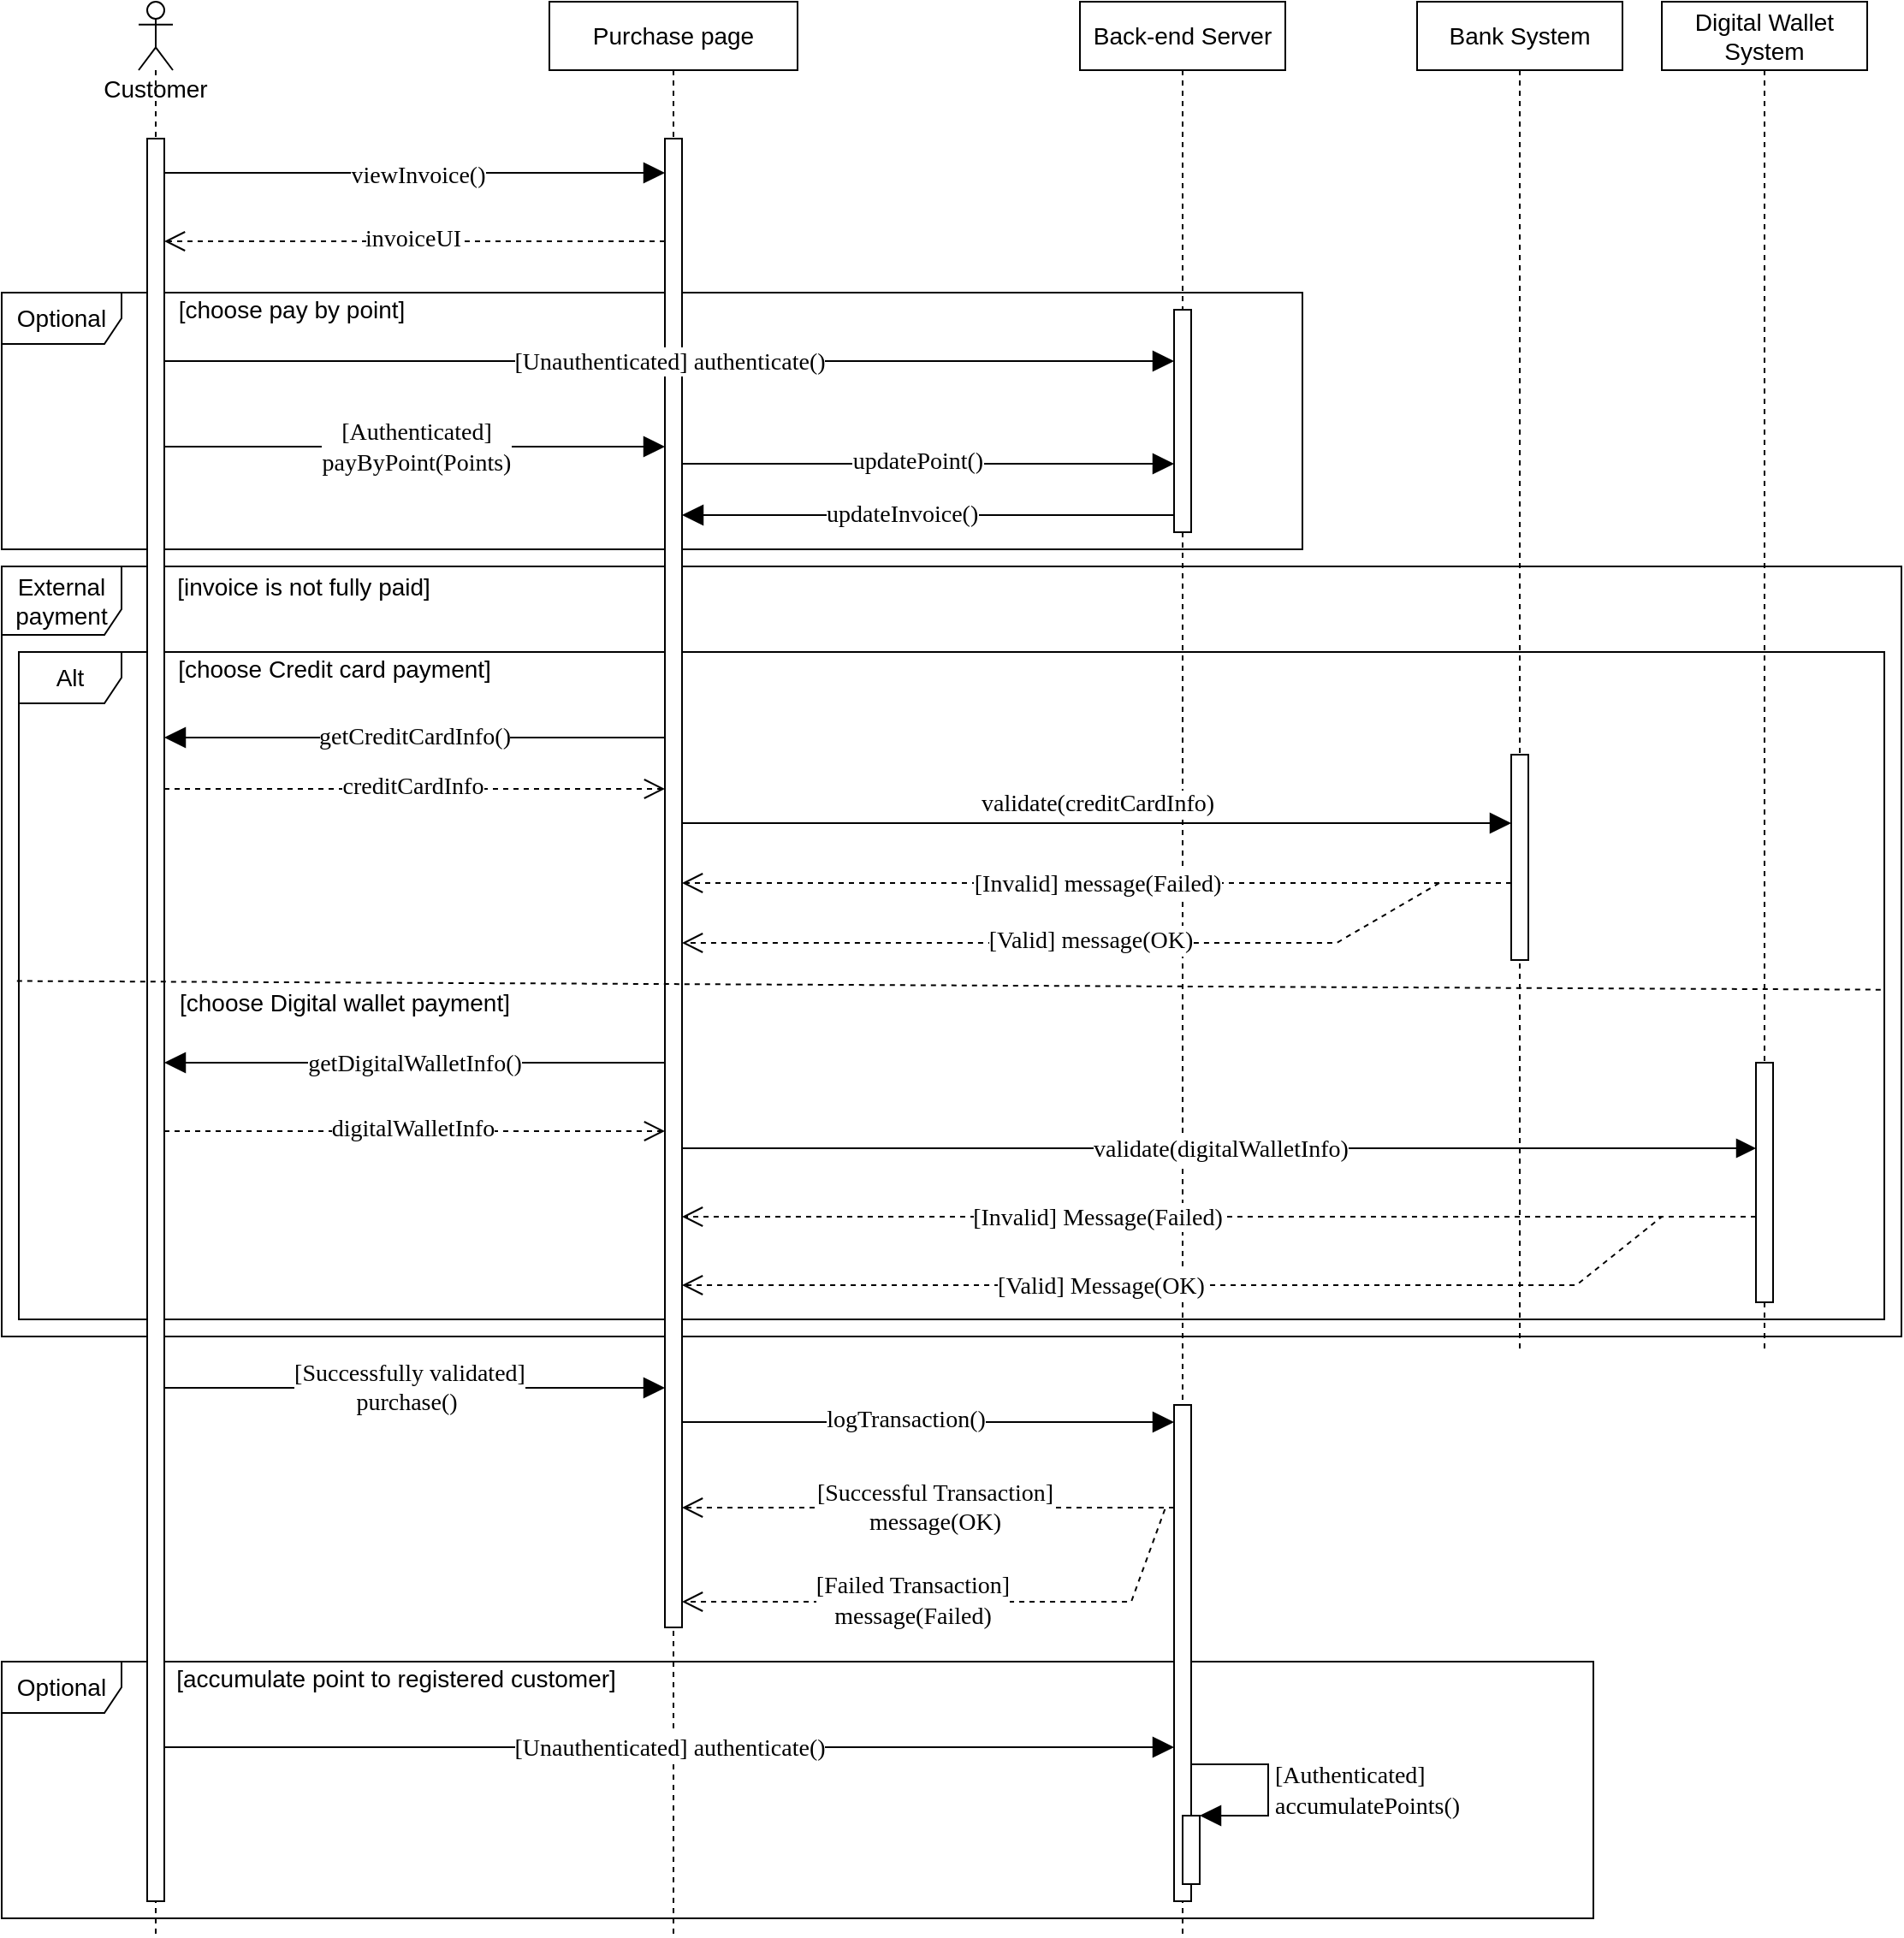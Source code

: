<mxfile>
    <diagram id="EsVaXnBHlEEKosVL50em" name="Page-1">
        <mxGraphModel dx="556" dy="467" grid="1" gridSize="10" guides="1" tooltips="1" connect="1" arrows="1" fold="1" page="1" pageScale="1" pageWidth="827" pageHeight="1169" math="0" shadow="0">
            <root>
                <mxCell id="0"/>
                <mxCell id="1" parent="0"/>
                <mxCell id="57" value="External payment" style="shape=umlFrame;whiteSpace=wrap;html=1;width=70;height=40;fontSize=14;" parent="1" vertex="1">
                    <mxGeometry y="330" width="1110" height="450" as="geometry"/>
                </mxCell>
                <mxCell id="70" value="Optional" style="shape=umlFrame;whiteSpace=wrap;html=1;fontSize=14;width=70;height=30;" parent="1" vertex="1">
                    <mxGeometry y="970" width="930" height="150" as="geometry"/>
                </mxCell>
                <mxCell id="46" value="Alt" style="shape=umlFrame;whiteSpace=wrap;html=1;fontSize=14;" parent="1" vertex="1">
                    <mxGeometry x="10" y="380" width="1090" height="390" as="geometry"/>
                </mxCell>
                <mxCell id="31" value="Optional" style="shape=umlFrame;whiteSpace=wrap;html=1;fontSize=14;width=70;height=30;" parent="1" vertex="1">
                    <mxGeometry y="170" width="760" height="150" as="geometry"/>
                </mxCell>
                <mxCell id="0xS0S5AWN3297I2jAuM9-66" value="Back-end Server" style="shape=umlLifeline;perimeter=lifelinePerimeter;whiteSpace=wrap;html=1;container=1;collapsible=0;recursiveResize=0;outlineConnect=0;fontSize=14;" parent="1" vertex="1">
                    <mxGeometry x="630" width="120" height="1130" as="geometry"/>
                </mxCell>
                <mxCell id="16" value="" style="html=1;points=[];perimeter=orthogonalPerimeter;fontSize=14;" parent="0xS0S5AWN3297I2jAuM9-66" vertex="1">
                    <mxGeometry x="55" y="180" width="10" height="130" as="geometry"/>
                </mxCell>
                <mxCell id="24" value="" style="html=1;points=[];perimeter=orthogonalPerimeter;fontSize=14;" parent="0xS0S5AWN3297I2jAuM9-66" vertex="1">
                    <mxGeometry x="55" y="820" width="10" height="290" as="geometry"/>
                </mxCell>
                <mxCell id="29" value="" style="html=1;points=[];perimeter=orthogonalPerimeter;fontSize=14;" parent="0xS0S5AWN3297I2jAuM9-66" vertex="1">
                    <mxGeometry x="60" y="1060" width="10" height="40" as="geometry"/>
                </mxCell>
                <mxCell id="30" value="&lt;span style=&quot;text-align: center ; font-size: 14px&quot;&gt;&lt;font face=&quot;Lucida Console&quot; style=&quot;font-size: 14px&quot;&gt;[Authenticated]&lt;br style=&quot;font-size: 14px&quot;&gt;accumulatePoints()&lt;/font&gt;&lt;/span&gt;" style="edgeStyle=orthogonalEdgeStyle;html=1;align=left;spacingLeft=2;endArrow=block;rounded=0;fontSize=14;endSize=10;" parent="0xS0S5AWN3297I2jAuM9-66" source="24" target="29" edge="1">
                    <mxGeometry x="0.043" relative="1" as="geometry">
                        <mxPoint x="65" y="1020" as="sourcePoint"/>
                        <Array as="points">
                            <mxPoint x="110" y="1030"/>
                            <mxPoint x="110" y="1060"/>
                        </Array>
                        <mxPoint as="offset"/>
                    </mxGeometry>
                </mxCell>
                <mxCell id="0xS0S5AWN3297I2jAuM9-64" value="&lt;span style=&quot;font-family: &amp;quot;lucida console&amp;quot;; font-size: 14px;&quot;&gt;[Invalid] Message(Failed)&lt;/span&gt;" style="edgeStyle=none;rounded=0;orthogonalLoop=1;jettySize=auto;html=1;startArrow=none;startFill=0;endArrow=open;endFill=0;dashed=1;fontSize=14;endSize=10;" parent="1" target="17" edge="1" source="41">
                    <mxGeometry x="0.227" relative="1" as="geometry">
                        <mxPoint x="1025" y="686" as="sourcePoint"/>
                        <mxPoint x="397.5" y="686.0" as="targetPoint"/>
                        <Array as="points">
                            <mxPoint x="460" y="710"/>
                        </Array>
                        <mxPoint as="offset"/>
                    </mxGeometry>
                </mxCell>
                <mxCell id="gZEta6P0kwbHWT-XyPAT-22" value="&lt;span style=&quot;font-family: &amp;quot;lucida console&amp;quot;; font-size: 14px;&quot;&gt;[Valid] Message(OK)&lt;/span&gt;" style="edgeStyle=none;rounded=0;orthogonalLoop=1;jettySize=auto;html=1;startArrow=none;startFill=0;endArrow=open;endFill=0;dashed=1;fontSize=14;endSize=10;" parent="1" target="17" edge="1" source="41">
                    <mxGeometry x="0.237" relative="1" as="geometry">
                        <mxPoint x="1025" y="686" as="sourcePoint"/>
                        <mxPoint x="397.5" y="716.0" as="targetPoint"/>
                        <Array as="points">
                            <mxPoint x="970" y="710"/>
                            <mxPoint x="920" y="750"/>
                        </Array>
                        <mxPoint as="offset"/>
                    </mxGeometry>
                </mxCell>
                <mxCell id="43" value="&lt;span style=&quot;background-color: rgb(255, 255, 255); font-size: 14px;&quot;&gt;[choose Digital wallet payment]&lt;/span&gt;" style="text;html=1;align=center;verticalAlign=middle;resizable=0;points=[];autosize=1;strokeColor=none;fontSize=14;" parent="1" vertex="1">
                    <mxGeometry x="95" y="575" width="210" height="20" as="geometry"/>
                </mxCell>
                <mxCell id="59" value="creditCardInfo" style="html=1;verticalAlign=bottom;endArrow=open;dashed=1;endSize=10;fontSize=14;fontFamily=Lucida Console;labelBackgroundColor=#ffffff;" parent="1" target="17" edge="1" source="xFDVyft1GGpR64SZNUxC-1">
                    <mxGeometry x="-0.009" y="-10" relative="1" as="geometry">
                        <mxPoint x="95" y="440" as="sourcePoint"/>
                        <mxPoint x="387.5" y="440" as="targetPoint"/>
                        <Array as="points">
                            <mxPoint x="320" y="460"/>
                        </Array>
                        <mxPoint as="offset"/>
                    </mxGeometry>
                </mxCell>
                <mxCell id="60" value="&lt;span style=&quot;font-family: &amp;quot;lucida console&amp;quot; ; font-size: 14px&quot;&gt;digitalWalletInfo&lt;/span&gt;" style="html=1;verticalAlign=bottom;endArrow=open;dashed=1;endSize=10;strokeWidth=1;fontSize=14;" parent="1" target="17" edge="1" source="xFDVyft1GGpR64SZNUxC-1">
                    <mxGeometry x="-0.009" y="-10" relative="1" as="geometry">
                        <mxPoint x="95" y="650" as="sourcePoint"/>
                        <mxPoint x="387.5" y="650" as="targetPoint"/>
                        <Array as="points">
                            <mxPoint x="330" y="660"/>
                        </Array>
                        <mxPoint as="offset"/>
                    </mxGeometry>
                </mxCell>
                <mxCell id="61" value="validate(creditCardInfo)" style="html=1;verticalAlign=bottom;endArrow=block;rounded=0;fontSize=14;fontFamily=Lucida Console;endSize=10;" parent="1" source="17" target="40" edge="1">
                    <mxGeometry width="80" relative="1" as="geometry">
                        <mxPoint x="397.5" y="450" as="sourcePoint"/>
                        <mxPoint x="750" y="480" as="targetPoint"/>
                        <Array as="points">
                            <mxPoint x="490" y="480"/>
                        </Array>
                    </mxGeometry>
                </mxCell>
                <mxCell id="0xS0S5AWN3297I2jAuM9-30" value="&lt;span style=&quot;font-family: &amp;quot;lucida console&amp;quot;; font-size: 14px;&quot;&gt;getDigitalWalletInfo()&lt;/span&gt;" style="rounded=0;orthogonalLoop=1;jettySize=auto;html=1;startArrow=none;startFill=0;endArrow=block;endFill=1;fontSize=14;endSize=10;" parent="1" source="17" edge="1" target="xFDVyft1GGpR64SZNUxC-1">
                    <mxGeometry relative="1" as="geometry">
                        <mxPoint x="95" y="610" as="targetPoint"/>
                        <mxPoint x="387.5" y="610" as="sourcePoint"/>
                        <Array as="points">
                            <mxPoint x="310" y="620"/>
                        </Array>
                    </mxGeometry>
                </mxCell>
                <mxCell id="0xS0S5AWN3297I2jAuM9-8" value="Purchase page" style="shape=umlLifeline;perimeter=lifelinePerimeter;whiteSpace=wrap;html=1;container=1;collapsible=0;recursiveResize=0;outlineConnect=0;fontSize=14;" parent="1" vertex="1">
                    <mxGeometry x="320" width="145" height="1130" as="geometry"/>
                </mxCell>
                <mxCell id="17" value="" style="html=1;points=[];perimeter=orthogonalPerimeter;fontSize=14;" parent="0xS0S5AWN3297I2jAuM9-8" vertex="1">
                    <mxGeometry x="67.5" y="80" width="10" height="870" as="geometry"/>
                </mxCell>
                <mxCell id="45" value="[&lt;span style=&quot;font-size: 14px;&quot;&gt;choose Credit card payment]&lt;/span&gt;" style="text;html=1;align=center;verticalAlign=middle;resizable=0;points=[];autosize=1;strokeColor=none;fontSize=14;labelBackgroundColor=#ffffff;" parent="1" vertex="1">
                    <mxGeometry x="94" y="380" width="200" height="20" as="geometry"/>
                </mxCell>
                <mxCell id="0xS0S5AWN3297I2jAuM9-11" value="&lt;font face=&quot;Lucida Console&quot; style=&quot;font-size: 14px;&quot;&gt;viewInvoice()&lt;/font&gt;" style="rounded=0;orthogonalLoop=1;jettySize=auto;html=1;endArrow=block;endFill=1;startArrow=none;startFill=0;fontSize=14;endSize=10;" parent="1" source="xFDVyft1GGpR64SZNUxC-1" target="17" edge="1">
                    <mxGeometry x="0.009" y="-1" relative="1" as="geometry">
                        <mxPoint x="387.5" y="85" as="targetPoint"/>
                        <mxPoint x="120" y="85" as="sourcePoint"/>
                        <mxPoint as="offset"/>
                        <Array as="points">
                            <mxPoint x="310" y="100"/>
                        </Array>
                    </mxGeometry>
                </mxCell>
                <mxCell id="0xS0S5AWN3297I2jAuM9-45" value="[Successfully validated]&lt;br style=&quot;font-size: 14px&quot;&gt;purchase()&amp;nbsp;" style="edgeStyle=none;rounded=0;orthogonalLoop=1;jettySize=auto;html=1;startArrow=none;startFill=0;endArrow=block;endFill=1;fontSize=14;endSize=10;fontFamily=Lucida Console;" parent="1" source="xFDVyft1GGpR64SZNUxC-1" target="17" edge="1">
                    <mxGeometry x="-0.027" relative="1" as="geometry">
                        <mxPoint x="95" y="770" as="sourcePoint"/>
                        <mxPoint x="387.5" y="770" as="targetPoint"/>
                        <Array as="points">
                            <mxPoint x="340" y="810"/>
                        </Array>
                        <mxPoint as="offset"/>
                    </mxGeometry>
                </mxCell>
                <mxCell id="gZEta6P0kwbHWT-XyPAT-6" value="&lt;span style=&quot;font-family: &amp;quot;lucida console&amp;quot;; font-size: 14px;&quot;&gt;[Authenticated]&lt;/span&gt;&lt;br style=&quot;font-family: &amp;quot;lucida console&amp;quot;; font-size: 14px;&quot;&gt;&lt;span style=&quot;font-family: &amp;quot;lucida console&amp;quot;; font-size: 14px;&quot;&gt;payByPoint(Points)&lt;/span&gt;" style="edgeStyle=none;rounded=0;orthogonalLoop=1;jettySize=auto;html=1;fontSize=14;endArrow=block;endFill=1;endSize=10;" parent="1" target="17" edge="1" source="xFDVyft1GGpR64SZNUxC-1">
                    <mxGeometry relative="1" as="geometry">
                        <Array as="points">
                            <mxPoint x="350" y="260"/>
                        </Array>
                        <mxPoint x="387.5" y="229" as="targetPoint"/>
                        <mxPoint x="95" y="229" as="sourcePoint"/>
                    </mxGeometry>
                </mxCell>
                <mxCell id="0xS0S5AWN3297I2jAuM9-10" value="Customer" style="shape=umlLifeline;participant=umlActor;perimeter=lifelinePerimeter;whiteSpace=wrap;html=1;container=1;collapsible=0;recursiveResize=0;verticalAlign=top;spacingTop=36;outlineConnect=0;fontSize=14;" parent="1" vertex="1">
                    <mxGeometry x="80" width="20" height="1130" as="geometry"/>
                </mxCell>
                <mxCell id="H4JG7rDhMhPvmTt1vxnm-16" value="Bank System" style="shape=umlLifeline;perimeter=lifelinePerimeter;whiteSpace=wrap;html=1;container=1;collapsible=0;recursiveResize=0;outlineConnect=0;fontSize=14;" parent="1" vertex="1">
                    <mxGeometry x="827" width="120" height="790" as="geometry"/>
                </mxCell>
                <mxCell id="40" value="" style="html=1;points=[];perimeter=orthogonalPerimeter;fontSize=14;" parent="H4JG7rDhMhPvmTt1vxnm-16" vertex="1">
                    <mxGeometry x="55" y="440" width="10" height="120" as="geometry"/>
                </mxCell>
                <mxCell id="0xS0S5AWN3297I2jAuM9-32" value="Digital Wallet System" style="shape=umlLifeline;perimeter=lifelinePerimeter;whiteSpace=wrap;html=1;container=1;collapsible=0;recursiveResize=0;outlineConnect=0;fontSize=14;" parent="1" vertex="1">
                    <mxGeometry x="970" width="120" height="790" as="geometry"/>
                </mxCell>
                <mxCell id="41" value="" style="html=1;points=[];perimeter=orthogonalPerimeter;fontSize=14;" parent="0xS0S5AWN3297I2jAuM9-32" vertex="1">
                    <mxGeometry x="55" y="620" width="10" height="140" as="geometry"/>
                </mxCell>
                <mxCell id="gZEta6P0kwbHWT-XyPAT-16" value="[choose pay by point]" style="text;html=1;align=center;verticalAlign=middle;resizable=0;points=[];autosize=1;strokeColor=none;fillColor=none;fontSize=14;" parent="1" vertex="1">
                    <mxGeometry x="94" y="170" width="150" height="20" as="geometry"/>
                </mxCell>
                <mxCell id="auK02p0XqwQrwLWtQNWY-16" value="&lt;span style=&quot;font-family: &amp;quot;lucida console&amp;quot;; font-size: 14px;&quot;&gt;[Invalid]&amp;nbsp;&lt;/span&gt;&lt;span style=&quot;font-family: &amp;quot;lucida console&amp;quot;; font-size: 14px;&quot;&gt;message(Failed)&lt;/span&gt;" style="rounded=0;orthogonalLoop=1;jettySize=auto;html=1;dashed=1;endArrow=open;endFill=0;fontSize=14;endSize=10;" parent="1" source="40" target="17" edge="1">
                    <mxGeometry relative="1" as="geometry">
                        <mxPoint x="730" y="460" as="sourcePoint"/>
                        <mxPoint x="397.5" y="480" as="targetPoint"/>
                        <Array as="points">
                            <mxPoint x="640" y="515"/>
                        </Array>
                    </mxGeometry>
                </mxCell>
                <mxCell id="gZEta6P0kwbHWT-XyPAT-28" value="&lt;span style=&quot;font-family: &amp;#34;lucida console&amp;#34;&quot;&gt;[Failed Transaction]&lt;/span&gt;&lt;br style=&quot;font-family: &amp;#34;lucida console&amp;#34;&quot;&gt;&lt;span style=&quot;font-family: &amp;#34;lucida console&amp;#34;&quot;&gt;message(Failed)&lt;/span&gt;&lt;font face=&quot;Lucida Console&quot; style=&quot;font-size: 14px&quot;&gt;&lt;br&gt;&lt;/font&gt;" style="html=1;verticalAlign=bottom;endArrow=open;dashed=1;endSize=10;rounded=0;fontSize=14;" parent="1" source="24" target="17" edge="1">
                    <mxGeometry x="0.174" y="20" relative="1" as="geometry">
                        <mxPoint x="1240" y="860" as="sourcePoint"/>
                        <mxPoint x="397.5" y="890" as="targetPoint"/>
                        <Array as="points">
                            <mxPoint x="680" y="880"/>
                            <mxPoint x="660" y="935"/>
                        </Array>
                        <mxPoint as="offset"/>
                    </mxGeometry>
                </mxCell>
                <mxCell id="5BrfaUf6oUBGYmDF4iaM-1" value="&lt;font face=&quot;Lucida Console&quot; style=&quot;font-size: 14px;&quot;&gt;logTransaction()&lt;/font&gt;" style="html=1;verticalAlign=bottom;endArrow=block;rounded=0;fontSize=14;endSize=10;" parent="1" source="17" target="24" edge="1">
                    <mxGeometry x="-0.097" y="-10" width="80" relative="1" as="geometry">
                        <mxPoint x="397.5" y="780" as="sourcePoint"/>
                        <mxPoint x="1250" y="690" as="targetPoint"/>
                        <Array as="points">
                            <mxPoint x="640" y="830"/>
                        </Array>
                        <mxPoint as="offset"/>
                    </mxGeometry>
                </mxCell>
                <mxCell id="xFDVyft1GGpR64SZNUxC-1" value="" style="html=1;points=[];perimeter=orthogonalPerimeter;fontSize=14;" parent="1" vertex="1">
                    <mxGeometry x="85" y="80" width="10" height="1030" as="geometry"/>
                </mxCell>
                <mxCell id="5" value="&lt;span style=&quot;font-family: &amp;quot;lucida console&amp;quot;; font-size: 14px;&quot;&gt;[Valid] message(OK)&lt;/span&gt;" style="html=1;verticalAlign=bottom;endArrow=open;dashed=1;endSize=10;fontSize=14;rounded=0;" parent="1" source="40" target="17" edge="1">
                    <mxGeometry x="0.035" y="10" relative="1" as="geometry">
                        <mxPoint x="743" y="520" as="sourcePoint"/>
                        <mxPoint x="397.5" y="520" as="targetPoint"/>
                        <Array as="points">
                            <mxPoint x="840" y="515"/>
                            <mxPoint x="780" y="550"/>
                        </Array>
                        <mxPoint as="offset"/>
                    </mxGeometry>
                </mxCell>
                <mxCell id="auK02p0XqwQrwLWtQNWY-29" value="&lt;span style=&quot;color: rgb(0 , 0 , 0) ; font-family: &amp;#34;lucida console&amp;#34; ; font-size: 14px ; font-style: normal ; font-weight: 400 ; letter-spacing: normal ; text-align: center ; text-indent: 0px ; text-transform: none ; word-spacing: 0px ; display: inline ; float: none&quot;&gt;validate(digitalWalletInfo)&lt;/span&gt;" style="edgeStyle=none;rounded=0;orthogonalLoop=1;jettySize=auto;html=1;startArrow=none;startFill=0;endArrow=block;endFill=1;fontSize=14;endSize=9;spacing=2;" parent="1" source="17" target="41" edge="1">
                    <mxGeometry relative="1" as="geometry">
                        <mxPoint x="397.5" y="660" as="sourcePoint"/>
                        <mxPoint x="950" y="580" as="targetPoint"/>
                        <Array as="points">
                            <mxPoint x="540" y="670"/>
                        </Array>
                    </mxGeometry>
                </mxCell>
                <mxCell id="66" value="[Successful Transaction]&lt;br&gt;message(OK)" style="html=1;verticalAlign=bottom;endArrow=open;dashed=1;endSize=10;fontFamily=Lucida Console;strokeWidth=1;fontSize=14;" parent="1" source="24" target="17" edge="1">
                    <mxGeometry x="-0.027" y="20" relative="1" as="geometry">
                        <mxPoint x="1200" y="810" as="sourcePoint"/>
                        <mxPoint x="397.5" y="830" as="targetPoint"/>
                        <Array as="points">
                            <mxPoint x="550" y="880"/>
                        </Array>
                        <mxPoint as="offset"/>
                    </mxGeometry>
                </mxCell>
                <mxCell id="68" value="&lt;span style=&quot;font-family: &amp;quot;lucida console&amp;quot;; font-size: 14px;&quot;&gt;[Unauthenticated]&amp;nbsp;&lt;/span&gt;&lt;span style=&quot;font-family: &amp;quot;lucida console&amp;quot;; font-size: 14px;&quot;&gt;authenticate()&lt;/span&gt;" style="edgeStyle=none;rounded=0;orthogonalLoop=1;jettySize=auto;html=1;fontSize=14;endArrow=block;endFill=1;endSize=10;" parent="1" source="xFDVyft1GGpR64SZNUxC-1" target="16" edge="1">
                    <mxGeometry relative="1" as="geometry">
                        <Array as="points">
                            <mxPoint x="366" y="210"/>
                        </Array>
                        <mxPoint x="1240" y="210" as="targetPoint"/>
                        <mxPoint x="95" y="170" as="sourcePoint"/>
                    </mxGeometry>
                </mxCell>
                <mxCell id="72" value="&lt;span style=&quot;font-family: &amp;quot;lucida console&amp;quot;; font-size: 14px;&quot;&gt;[Unauthenticated]&amp;nbsp;&lt;/span&gt;&lt;span style=&quot;font-family: &amp;quot;lucida console&amp;quot;; font-size: 14px;&quot;&gt;authenticate()&lt;/span&gt;" style="edgeStyle=none;rounded=0;orthogonalLoop=1;jettySize=auto;html=1;fontSize=14;endArrow=block;endFill=1;endSize=10;" parent="1" target="24" edge="1" source="xFDVyft1GGpR64SZNUxC-1">
                    <mxGeometry relative="1" as="geometry">
                        <Array as="points">
                            <mxPoint x="376" y="1020"/>
                        </Array>
                        <mxPoint x="705" y="1000" as="targetPoint"/>
                        <mxPoint x="95" y="1000" as="sourcePoint"/>
                    </mxGeometry>
                </mxCell>
                <mxCell id="58" value="[invoice is not fully paid&lt;span style=&quot;font-size: 14px;&quot;&gt;]&lt;/span&gt;" style="text;html=1;align=center;verticalAlign=middle;resizable=0;points=[];autosize=1;strokeColor=none;fontSize=14;labelBackgroundColor=#ffffff;" parent="1" vertex="1">
                    <mxGeometry x="96" y="332" width="160" height="20" as="geometry"/>
                </mxCell>
                <mxCell id="38" value="&lt;span style=&quot;font-size: 14px;&quot;&gt;getCreditCardInfo()&lt;/span&gt;" style="rounded=0;orthogonalLoop=1;jettySize=auto;html=1;startArrow=none;startFill=0;endArrow=block;endFill=1;fontSize=14;endSize=10;fontFamily=Lucida Console;labelBackgroundColor=#ffffff;" parent="1" source="17" edge="1" target="xFDVyft1GGpR64SZNUxC-1">
                    <mxGeometry relative="1" as="geometry">
                        <mxPoint x="95" y="410" as="targetPoint"/>
                        <Array as="points">
                            <mxPoint x="360" y="430"/>
                        </Array>
                        <mxPoint x="387.5" y="410" as="sourcePoint"/>
                    </mxGeometry>
                </mxCell>
                <mxCell id="56" value="updateInvoice()" style="html=1;align=left;spacingLeft=2;endArrow=block;rounded=0;fontFamily=Lucida Console;fontSize=14;endFill=1;strokeWidth=1;endSize=10;" parent="1" source="16" target="17" edge="1">
                    <mxGeometry x="0.445" relative="1" as="geometry">
                        <mxPoint x="685" y="266" as="sourcePoint"/>
                        <Array as="points">
                            <mxPoint x="650" y="300"/>
                        </Array>
                        <mxPoint x="397.5" y="266" as="targetPoint"/>
                        <mxPoint as="offset"/>
                    </mxGeometry>
                </mxCell>
                <mxCell id="74" value="updatePoint()" style="html=1;verticalAlign=bottom;endArrow=block;endSize=10;fontFamily=Lucida Console;fontSize=14;" parent="1" source="17" target="16" edge="1">
                    <mxGeometry x="-0.042" y="-10" width="80" relative="1" as="geometry">
                        <mxPoint x="397.5" y="236" as="sourcePoint"/>
                        <mxPoint x="685" y="236" as="targetPoint"/>
                        <Array as="points">
                            <mxPoint x="500" y="270"/>
                        </Array>
                        <mxPoint as="offset"/>
                    </mxGeometry>
                </mxCell>
                <mxCell id="48" value="" style="endArrow=none;dashed=1;html=1;strokeWidth=1;fontSize=14;endSize=10;rounded=0;exitX=-0.001;exitY=0.493;exitDx=0;exitDy=0;exitPerimeter=0;entryX=1;entryY=0.506;entryDx=0;entryDy=0;entryPerimeter=0;" parent="1" source="46" target="46" edge="1">
                    <mxGeometry width="50" height="50" relative="1" as="geometry">
                        <mxPoint x="11" y="570" as="sourcePoint"/>
                        <mxPoint x="1100" y="568" as="targetPoint"/>
                        <Array as="points"/>
                    </mxGeometry>
                </mxCell>
                <mxCell id="75" value="invoiceUI" style="html=1;verticalAlign=bottom;endArrow=open;endFill=0;dashed=1;endSize=10;fontFamily=Lucida Console;fontSize=14;" edge="1" parent="1" source="17" target="xFDVyft1GGpR64SZNUxC-1">
                    <mxGeometry x="0.009" y="10" width="160" relative="1" as="geometry">
                        <mxPoint x="180" y="100" as="sourcePoint"/>
                        <mxPoint x="340" y="100" as="targetPoint"/>
                        <Array as="points">
                            <mxPoint x="310" y="140"/>
                        </Array>
                        <mxPoint as="offset"/>
                    </mxGeometry>
                </mxCell>
                <mxCell id="76" value="&lt;span style=&quot;background-color: rgb(255 , 255 , 255) ; font-size: 14px&quot;&gt;[accumulate point to registered customer]&lt;/span&gt;" style="text;html=1;align=center;verticalAlign=middle;resizable=0;points=[];autosize=1;strokeColor=none;fontSize=14;" vertex="1" parent="1">
                    <mxGeometry x="95" y="970" width="270" height="20" as="geometry"/>
                </mxCell>
            </root>
        </mxGraphModel>
    </diagram>
</mxfile>